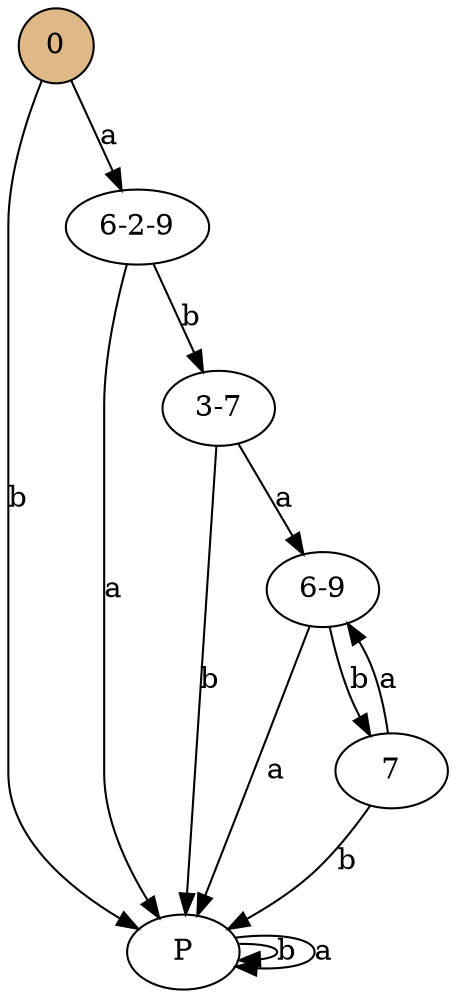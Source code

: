 digraph my_graph {
bgcolor=white;
0 [fillcolor=burlywood, shape=circle, style=filled];
0 -> P  [label=b];
0 -> "6-2-9"  [label=a];
"6-2-9" -> "3-7"  [label=b];
"6-2-9" -> P  [label=a];
"3-7" -> P  [label=b];
"3-7" -> "6-9"  [label=a];
"6-9" -> 7  [label=b];
"6-9" -> P  [label=a];
7 -> P  [label=b];
7 -> "6-9"  [label=a];
P -> P  [label=b];
P -> P  [label=a];
}
